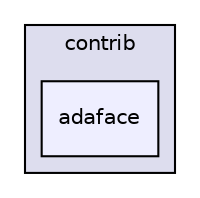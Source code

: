 digraph "/build/FastDeploy/fastdeploy/vision/faceid/contrib/adaface" {
  compound=true
  node [ fontsize="10", fontname="Helvetica"];
  edge [ labelfontsize="10", labelfontname="Helvetica"];
  subgraph clusterdir_2a18469bc7f82037599e9c777d0a80e5 {
    graph [ bgcolor="#ddddee", pencolor="black", label="contrib" fontname="Helvetica", fontsize="10", URL="dir_2a18469bc7f82037599e9c777d0a80e5.html"]
  dir_291fc723174c9f36fd17626dd4187fcd [shape=box, label="adaface", style="filled", fillcolor="#eeeeff", pencolor="black", URL="dir_291fc723174c9f36fd17626dd4187fcd.html"];
  }
}
